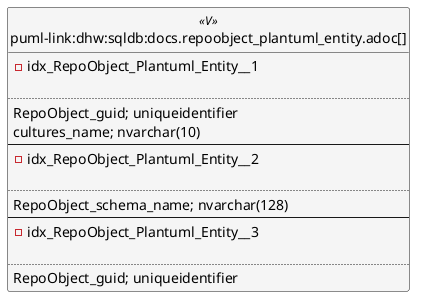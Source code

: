 @startuml
left to right direction
'top to bottom direction
hide circle
'avoide "." issues:
set namespaceSeparator none


skinparam class {
  BackgroundColor White
  BackgroundColor<<FN>> Yellow
  BackgroundColor<<FS>> Yellow
  BackgroundColor<<FT>> LightGray
  BackgroundColor<<IF>> Yellow
  BackgroundColor<<IS>> Yellow
  BackgroundColor<<P>> Aqua
  BackgroundColor<<PC>> Aqua
  BackgroundColor<<SN>> Yellow
  BackgroundColor<<SO>> SlateBlue
  BackgroundColor<<TF>> LightGray
  BackgroundColor<<TR>> Tomato
  BackgroundColor<<U>> White
  BackgroundColor<<V>> WhiteSmoke
  BackgroundColor<<X>> Aqua
  BackgroundColor<<external>> AliceBlue
}


entity "puml-link:dhw:sqldb:docs.repoobject_plantuml_entity.adoc[]" as docs.RepoObject_Plantuml_Entity << V >> {
- idx_RepoObject_Plantuml_Entity__1

..
RepoObject_guid; uniqueidentifier
cultures_name; nvarchar(10)
--
- idx_RepoObject_Plantuml_Entity__2

..
RepoObject_schema_name; nvarchar(128)
--
- idx_RepoObject_Plantuml_Entity__3

..
RepoObject_guid; uniqueidentifier
}


@enduml

